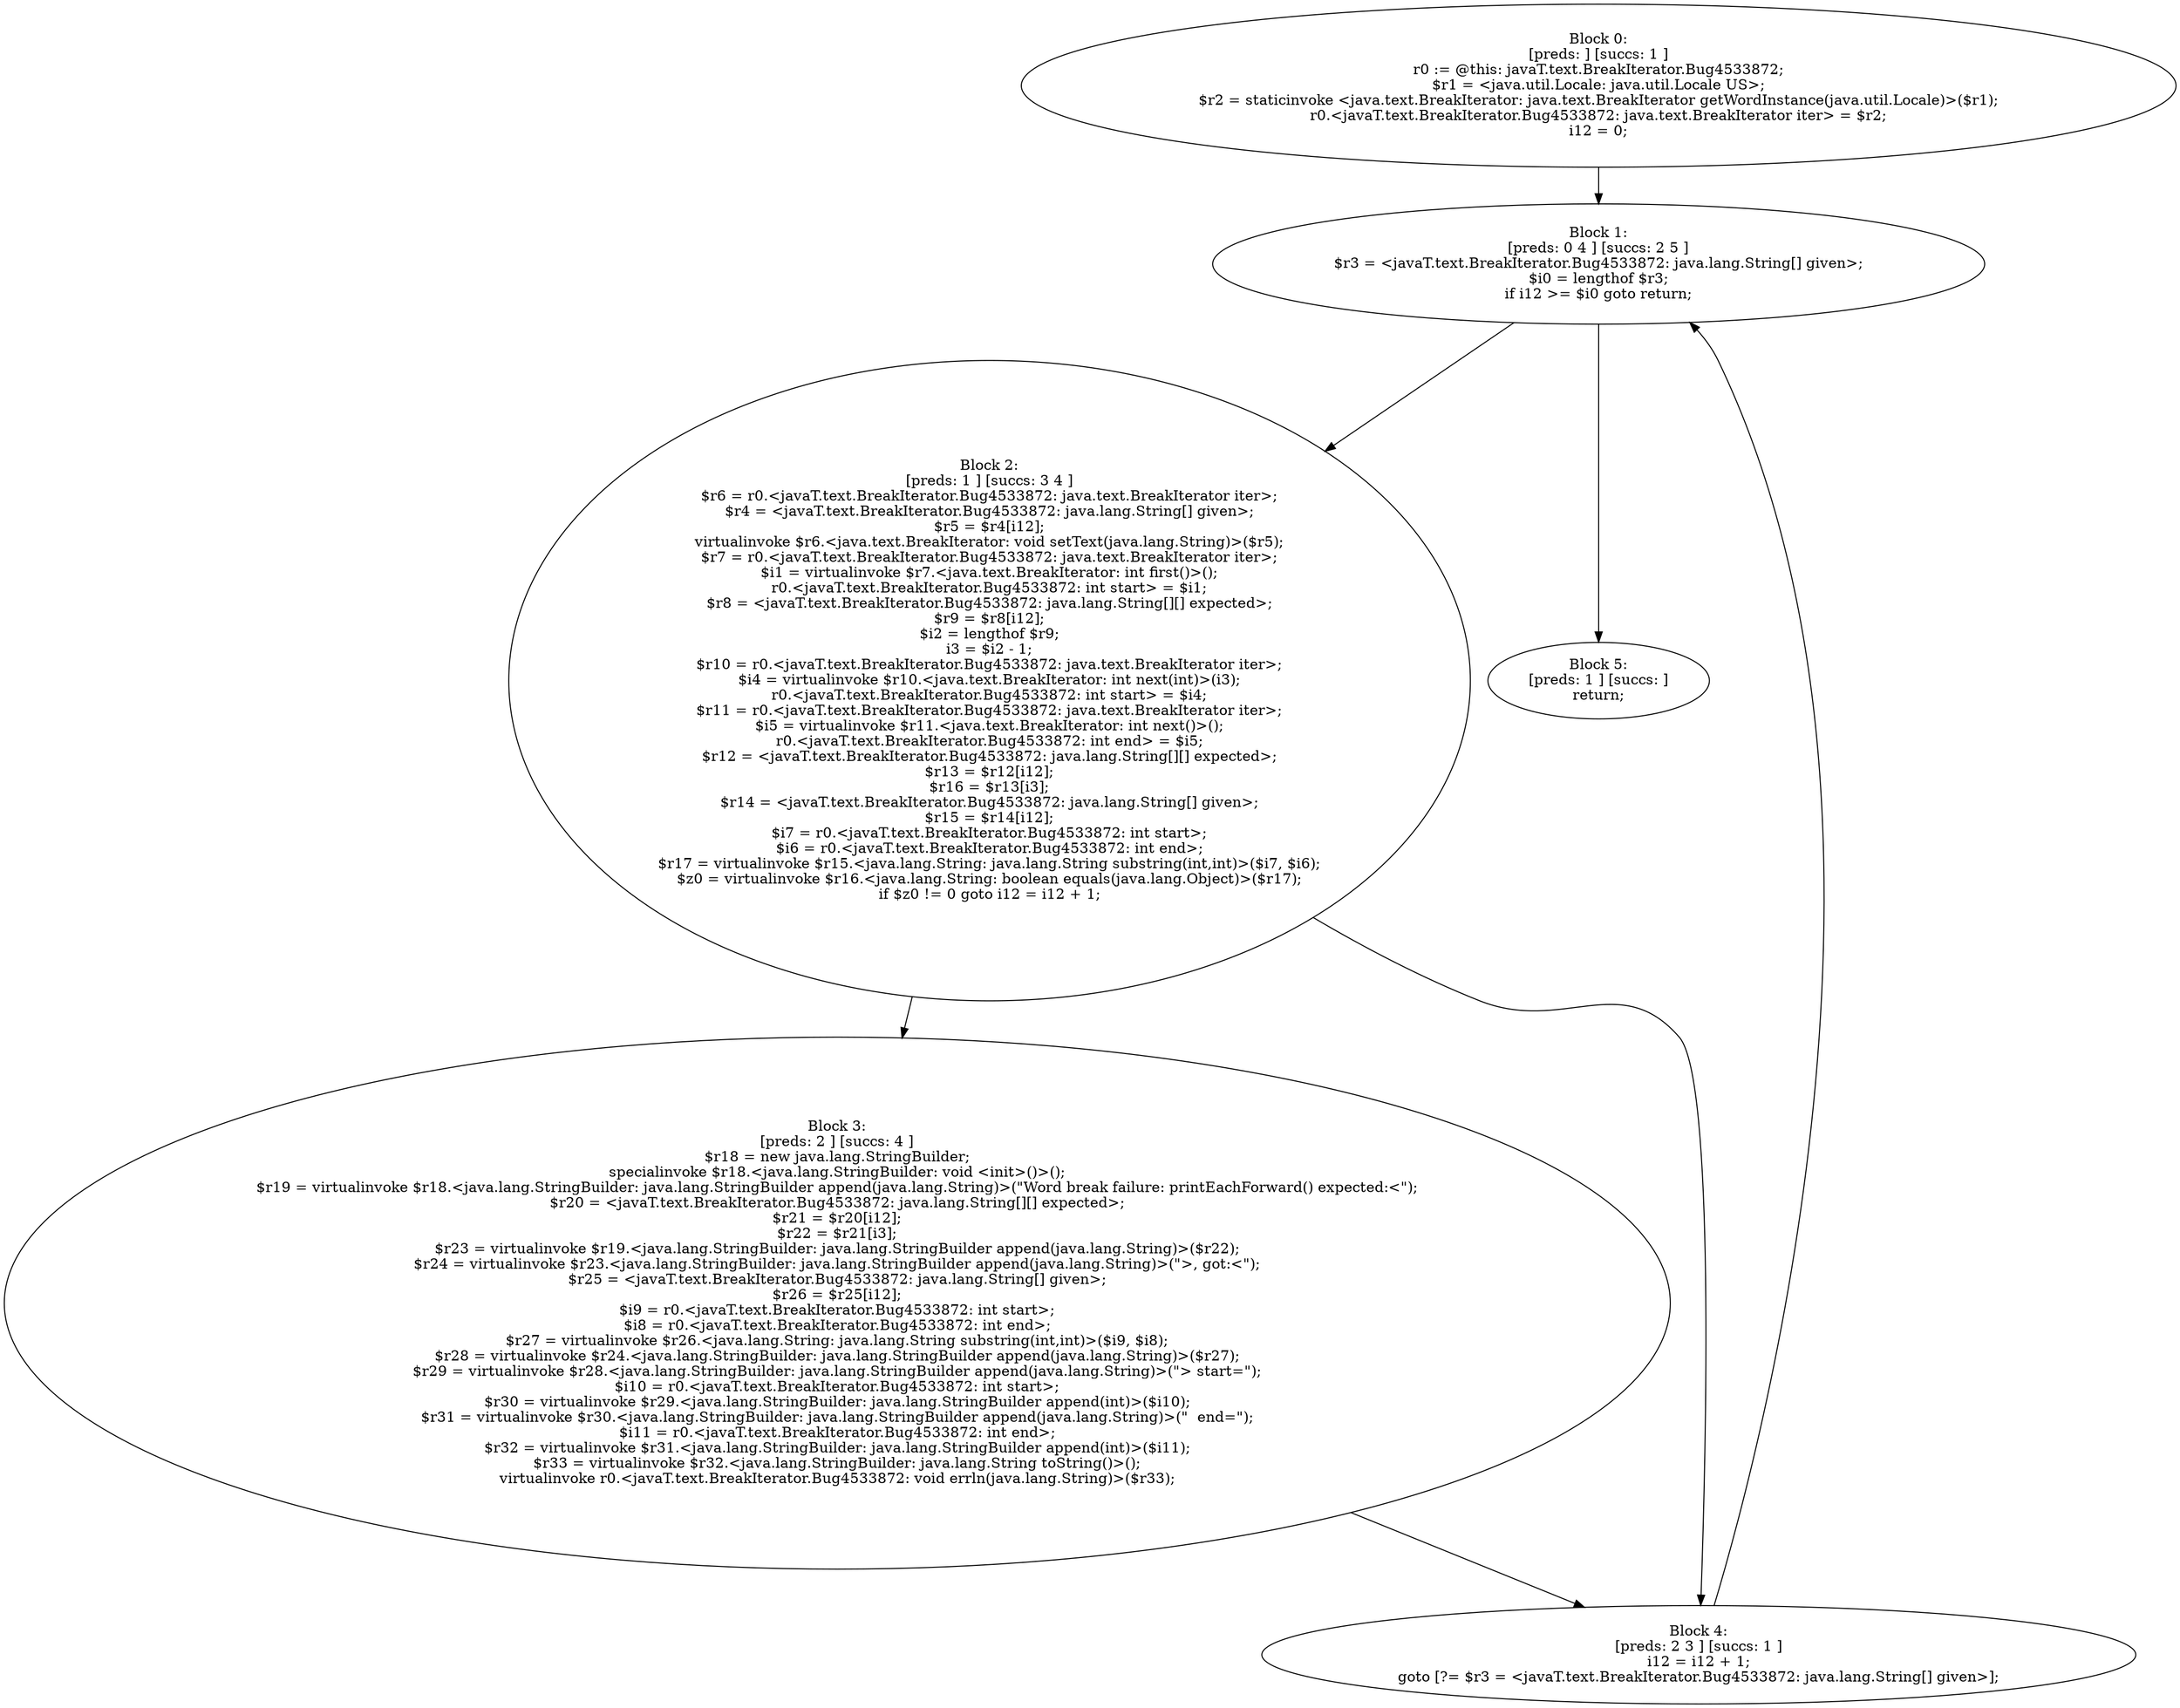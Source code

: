 digraph "unitGraph" {
    "Block 0:
[preds: ] [succs: 1 ]
r0 := @this: javaT.text.BreakIterator.Bug4533872;
$r1 = <java.util.Locale: java.util.Locale US>;
$r2 = staticinvoke <java.text.BreakIterator: java.text.BreakIterator getWordInstance(java.util.Locale)>($r1);
r0.<javaT.text.BreakIterator.Bug4533872: java.text.BreakIterator iter> = $r2;
i12 = 0;
"
    "Block 1:
[preds: 0 4 ] [succs: 2 5 ]
$r3 = <javaT.text.BreakIterator.Bug4533872: java.lang.String[] given>;
$i0 = lengthof $r3;
if i12 >= $i0 goto return;
"
    "Block 2:
[preds: 1 ] [succs: 3 4 ]
$r6 = r0.<javaT.text.BreakIterator.Bug4533872: java.text.BreakIterator iter>;
$r4 = <javaT.text.BreakIterator.Bug4533872: java.lang.String[] given>;
$r5 = $r4[i12];
virtualinvoke $r6.<java.text.BreakIterator: void setText(java.lang.String)>($r5);
$r7 = r0.<javaT.text.BreakIterator.Bug4533872: java.text.BreakIterator iter>;
$i1 = virtualinvoke $r7.<java.text.BreakIterator: int first()>();
r0.<javaT.text.BreakIterator.Bug4533872: int start> = $i1;
$r8 = <javaT.text.BreakIterator.Bug4533872: java.lang.String[][] expected>;
$r9 = $r8[i12];
$i2 = lengthof $r9;
i3 = $i2 - 1;
$r10 = r0.<javaT.text.BreakIterator.Bug4533872: java.text.BreakIterator iter>;
$i4 = virtualinvoke $r10.<java.text.BreakIterator: int next(int)>(i3);
r0.<javaT.text.BreakIterator.Bug4533872: int start> = $i4;
$r11 = r0.<javaT.text.BreakIterator.Bug4533872: java.text.BreakIterator iter>;
$i5 = virtualinvoke $r11.<java.text.BreakIterator: int next()>();
r0.<javaT.text.BreakIterator.Bug4533872: int end> = $i5;
$r12 = <javaT.text.BreakIterator.Bug4533872: java.lang.String[][] expected>;
$r13 = $r12[i12];
$r16 = $r13[i3];
$r14 = <javaT.text.BreakIterator.Bug4533872: java.lang.String[] given>;
$r15 = $r14[i12];
$i7 = r0.<javaT.text.BreakIterator.Bug4533872: int start>;
$i6 = r0.<javaT.text.BreakIterator.Bug4533872: int end>;
$r17 = virtualinvoke $r15.<java.lang.String: java.lang.String substring(int,int)>($i7, $i6);
$z0 = virtualinvoke $r16.<java.lang.String: boolean equals(java.lang.Object)>($r17);
if $z0 != 0 goto i12 = i12 + 1;
"
    "Block 3:
[preds: 2 ] [succs: 4 ]
$r18 = new java.lang.StringBuilder;
specialinvoke $r18.<java.lang.StringBuilder: void <init>()>();
$r19 = virtualinvoke $r18.<java.lang.StringBuilder: java.lang.StringBuilder append(java.lang.String)>(\"Word break failure: printEachForward() expected:<\");
$r20 = <javaT.text.BreakIterator.Bug4533872: java.lang.String[][] expected>;
$r21 = $r20[i12];
$r22 = $r21[i3];
$r23 = virtualinvoke $r19.<java.lang.StringBuilder: java.lang.StringBuilder append(java.lang.String)>($r22);
$r24 = virtualinvoke $r23.<java.lang.StringBuilder: java.lang.StringBuilder append(java.lang.String)>(\">, got:<\");
$r25 = <javaT.text.BreakIterator.Bug4533872: java.lang.String[] given>;
$r26 = $r25[i12];
$i9 = r0.<javaT.text.BreakIterator.Bug4533872: int start>;
$i8 = r0.<javaT.text.BreakIterator.Bug4533872: int end>;
$r27 = virtualinvoke $r26.<java.lang.String: java.lang.String substring(int,int)>($i9, $i8);
$r28 = virtualinvoke $r24.<java.lang.StringBuilder: java.lang.StringBuilder append(java.lang.String)>($r27);
$r29 = virtualinvoke $r28.<java.lang.StringBuilder: java.lang.StringBuilder append(java.lang.String)>(\"> start=\");
$i10 = r0.<javaT.text.BreakIterator.Bug4533872: int start>;
$r30 = virtualinvoke $r29.<java.lang.StringBuilder: java.lang.StringBuilder append(int)>($i10);
$r31 = virtualinvoke $r30.<java.lang.StringBuilder: java.lang.StringBuilder append(java.lang.String)>(\"  end=\");
$i11 = r0.<javaT.text.BreakIterator.Bug4533872: int end>;
$r32 = virtualinvoke $r31.<java.lang.StringBuilder: java.lang.StringBuilder append(int)>($i11);
$r33 = virtualinvoke $r32.<java.lang.StringBuilder: java.lang.String toString()>();
virtualinvoke r0.<javaT.text.BreakIterator.Bug4533872: void errln(java.lang.String)>($r33);
"
    "Block 4:
[preds: 2 3 ] [succs: 1 ]
i12 = i12 + 1;
goto [?= $r3 = <javaT.text.BreakIterator.Bug4533872: java.lang.String[] given>];
"
    "Block 5:
[preds: 1 ] [succs: ]
return;
"
    "Block 0:
[preds: ] [succs: 1 ]
r0 := @this: javaT.text.BreakIterator.Bug4533872;
$r1 = <java.util.Locale: java.util.Locale US>;
$r2 = staticinvoke <java.text.BreakIterator: java.text.BreakIterator getWordInstance(java.util.Locale)>($r1);
r0.<javaT.text.BreakIterator.Bug4533872: java.text.BreakIterator iter> = $r2;
i12 = 0;
"->"Block 1:
[preds: 0 4 ] [succs: 2 5 ]
$r3 = <javaT.text.BreakIterator.Bug4533872: java.lang.String[] given>;
$i0 = lengthof $r3;
if i12 >= $i0 goto return;
";
    "Block 1:
[preds: 0 4 ] [succs: 2 5 ]
$r3 = <javaT.text.BreakIterator.Bug4533872: java.lang.String[] given>;
$i0 = lengthof $r3;
if i12 >= $i0 goto return;
"->"Block 2:
[preds: 1 ] [succs: 3 4 ]
$r6 = r0.<javaT.text.BreakIterator.Bug4533872: java.text.BreakIterator iter>;
$r4 = <javaT.text.BreakIterator.Bug4533872: java.lang.String[] given>;
$r5 = $r4[i12];
virtualinvoke $r6.<java.text.BreakIterator: void setText(java.lang.String)>($r5);
$r7 = r0.<javaT.text.BreakIterator.Bug4533872: java.text.BreakIterator iter>;
$i1 = virtualinvoke $r7.<java.text.BreakIterator: int first()>();
r0.<javaT.text.BreakIterator.Bug4533872: int start> = $i1;
$r8 = <javaT.text.BreakIterator.Bug4533872: java.lang.String[][] expected>;
$r9 = $r8[i12];
$i2 = lengthof $r9;
i3 = $i2 - 1;
$r10 = r0.<javaT.text.BreakIterator.Bug4533872: java.text.BreakIterator iter>;
$i4 = virtualinvoke $r10.<java.text.BreakIterator: int next(int)>(i3);
r0.<javaT.text.BreakIterator.Bug4533872: int start> = $i4;
$r11 = r0.<javaT.text.BreakIterator.Bug4533872: java.text.BreakIterator iter>;
$i5 = virtualinvoke $r11.<java.text.BreakIterator: int next()>();
r0.<javaT.text.BreakIterator.Bug4533872: int end> = $i5;
$r12 = <javaT.text.BreakIterator.Bug4533872: java.lang.String[][] expected>;
$r13 = $r12[i12];
$r16 = $r13[i3];
$r14 = <javaT.text.BreakIterator.Bug4533872: java.lang.String[] given>;
$r15 = $r14[i12];
$i7 = r0.<javaT.text.BreakIterator.Bug4533872: int start>;
$i6 = r0.<javaT.text.BreakIterator.Bug4533872: int end>;
$r17 = virtualinvoke $r15.<java.lang.String: java.lang.String substring(int,int)>($i7, $i6);
$z0 = virtualinvoke $r16.<java.lang.String: boolean equals(java.lang.Object)>($r17);
if $z0 != 0 goto i12 = i12 + 1;
";
    "Block 1:
[preds: 0 4 ] [succs: 2 5 ]
$r3 = <javaT.text.BreakIterator.Bug4533872: java.lang.String[] given>;
$i0 = lengthof $r3;
if i12 >= $i0 goto return;
"->"Block 5:
[preds: 1 ] [succs: ]
return;
";
    "Block 2:
[preds: 1 ] [succs: 3 4 ]
$r6 = r0.<javaT.text.BreakIterator.Bug4533872: java.text.BreakIterator iter>;
$r4 = <javaT.text.BreakIterator.Bug4533872: java.lang.String[] given>;
$r5 = $r4[i12];
virtualinvoke $r6.<java.text.BreakIterator: void setText(java.lang.String)>($r5);
$r7 = r0.<javaT.text.BreakIterator.Bug4533872: java.text.BreakIterator iter>;
$i1 = virtualinvoke $r7.<java.text.BreakIterator: int first()>();
r0.<javaT.text.BreakIterator.Bug4533872: int start> = $i1;
$r8 = <javaT.text.BreakIterator.Bug4533872: java.lang.String[][] expected>;
$r9 = $r8[i12];
$i2 = lengthof $r9;
i3 = $i2 - 1;
$r10 = r0.<javaT.text.BreakIterator.Bug4533872: java.text.BreakIterator iter>;
$i4 = virtualinvoke $r10.<java.text.BreakIterator: int next(int)>(i3);
r0.<javaT.text.BreakIterator.Bug4533872: int start> = $i4;
$r11 = r0.<javaT.text.BreakIterator.Bug4533872: java.text.BreakIterator iter>;
$i5 = virtualinvoke $r11.<java.text.BreakIterator: int next()>();
r0.<javaT.text.BreakIterator.Bug4533872: int end> = $i5;
$r12 = <javaT.text.BreakIterator.Bug4533872: java.lang.String[][] expected>;
$r13 = $r12[i12];
$r16 = $r13[i3];
$r14 = <javaT.text.BreakIterator.Bug4533872: java.lang.String[] given>;
$r15 = $r14[i12];
$i7 = r0.<javaT.text.BreakIterator.Bug4533872: int start>;
$i6 = r0.<javaT.text.BreakIterator.Bug4533872: int end>;
$r17 = virtualinvoke $r15.<java.lang.String: java.lang.String substring(int,int)>($i7, $i6);
$z0 = virtualinvoke $r16.<java.lang.String: boolean equals(java.lang.Object)>($r17);
if $z0 != 0 goto i12 = i12 + 1;
"->"Block 3:
[preds: 2 ] [succs: 4 ]
$r18 = new java.lang.StringBuilder;
specialinvoke $r18.<java.lang.StringBuilder: void <init>()>();
$r19 = virtualinvoke $r18.<java.lang.StringBuilder: java.lang.StringBuilder append(java.lang.String)>(\"Word break failure: printEachForward() expected:<\");
$r20 = <javaT.text.BreakIterator.Bug4533872: java.lang.String[][] expected>;
$r21 = $r20[i12];
$r22 = $r21[i3];
$r23 = virtualinvoke $r19.<java.lang.StringBuilder: java.lang.StringBuilder append(java.lang.String)>($r22);
$r24 = virtualinvoke $r23.<java.lang.StringBuilder: java.lang.StringBuilder append(java.lang.String)>(\">, got:<\");
$r25 = <javaT.text.BreakIterator.Bug4533872: java.lang.String[] given>;
$r26 = $r25[i12];
$i9 = r0.<javaT.text.BreakIterator.Bug4533872: int start>;
$i8 = r0.<javaT.text.BreakIterator.Bug4533872: int end>;
$r27 = virtualinvoke $r26.<java.lang.String: java.lang.String substring(int,int)>($i9, $i8);
$r28 = virtualinvoke $r24.<java.lang.StringBuilder: java.lang.StringBuilder append(java.lang.String)>($r27);
$r29 = virtualinvoke $r28.<java.lang.StringBuilder: java.lang.StringBuilder append(java.lang.String)>(\"> start=\");
$i10 = r0.<javaT.text.BreakIterator.Bug4533872: int start>;
$r30 = virtualinvoke $r29.<java.lang.StringBuilder: java.lang.StringBuilder append(int)>($i10);
$r31 = virtualinvoke $r30.<java.lang.StringBuilder: java.lang.StringBuilder append(java.lang.String)>(\"  end=\");
$i11 = r0.<javaT.text.BreakIterator.Bug4533872: int end>;
$r32 = virtualinvoke $r31.<java.lang.StringBuilder: java.lang.StringBuilder append(int)>($i11);
$r33 = virtualinvoke $r32.<java.lang.StringBuilder: java.lang.String toString()>();
virtualinvoke r0.<javaT.text.BreakIterator.Bug4533872: void errln(java.lang.String)>($r33);
";
    "Block 2:
[preds: 1 ] [succs: 3 4 ]
$r6 = r0.<javaT.text.BreakIterator.Bug4533872: java.text.BreakIterator iter>;
$r4 = <javaT.text.BreakIterator.Bug4533872: java.lang.String[] given>;
$r5 = $r4[i12];
virtualinvoke $r6.<java.text.BreakIterator: void setText(java.lang.String)>($r5);
$r7 = r0.<javaT.text.BreakIterator.Bug4533872: java.text.BreakIterator iter>;
$i1 = virtualinvoke $r7.<java.text.BreakIterator: int first()>();
r0.<javaT.text.BreakIterator.Bug4533872: int start> = $i1;
$r8 = <javaT.text.BreakIterator.Bug4533872: java.lang.String[][] expected>;
$r9 = $r8[i12];
$i2 = lengthof $r9;
i3 = $i2 - 1;
$r10 = r0.<javaT.text.BreakIterator.Bug4533872: java.text.BreakIterator iter>;
$i4 = virtualinvoke $r10.<java.text.BreakIterator: int next(int)>(i3);
r0.<javaT.text.BreakIterator.Bug4533872: int start> = $i4;
$r11 = r0.<javaT.text.BreakIterator.Bug4533872: java.text.BreakIterator iter>;
$i5 = virtualinvoke $r11.<java.text.BreakIterator: int next()>();
r0.<javaT.text.BreakIterator.Bug4533872: int end> = $i5;
$r12 = <javaT.text.BreakIterator.Bug4533872: java.lang.String[][] expected>;
$r13 = $r12[i12];
$r16 = $r13[i3];
$r14 = <javaT.text.BreakIterator.Bug4533872: java.lang.String[] given>;
$r15 = $r14[i12];
$i7 = r0.<javaT.text.BreakIterator.Bug4533872: int start>;
$i6 = r0.<javaT.text.BreakIterator.Bug4533872: int end>;
$r17 = virtualinvoke $r15.<java.lang.String: java.lang.String substring(int,int)>($i7, $i6);
$z0 = virtualinvoke $r16.<java.lang.String: boolean equals(java.lang.Object)>($r17);
if $z0 != 0 goto i12 = i12 + 1;
"->"Block 4:
[preds: 2 3 ] [succs: 1 ]
i12 = i12 + 1;
goto [?= $r3 = <javaT.text.BreakIterator.Bug4533872: java.lang.String[] given>];
";
    "Block 3:
[preds: 2 ] [succs: 4 ]
$r18 = new java.lang.StringBuilder;
specialinvoke $r18.<java.lang.StringBuilder: void <init>()>();
$r19 = virtualinvoke $r18.<java.lang.StringBuilder: java.lang.StringBuilder append(java.lang.String)>(\"Word break failure: printEachForward() expected:<\");
$r20 = <javaT.text.BreakIterator.Bug4533872: java.lang.String[][] expected>;
$r21 = $r20[i12];
$r22 = $r21[i3];
$r23 = virtualinvoke $r19.<java.lang.StringBuilder: java.lang.StringBuilder append(java.lang.String)>($r22);
$r24 = virtualinvoke $r23.<java.lang.StringBuilder: java.lang.StringBuilder append(java.lang.String)>(\">, got:<\");
$r25 = <javaT.text.BreakIterator.Bug4533872: java.lang.String[] given>;
$r26 = $r25[i12];
$i9 = r0.<javaT.text.BreakIterator.Bug4533872: int start>;
$i8 = r0.<javaT.text.BreakIterator.Bug4533872: int end>;
$r27 = virtualinvoke $r26.<java.lang.String: java.lang.String substring(int,int)>($i9, $i8);
$r28 = virtualinvoke $r24.<java.lang.StringBuilder: java.lang.StringBuilder append(java.lang.String)>($r27);
$r29 = virtualinvoke $r28.<java.lang.StringBuilder: java.lang.StringBuilder append(java.lang.String)>(\"> start=\");
$i10 = r0.<javaT.text.BreakIterator.Bug4533872: int start>;
$r30 = virtualinvoke $r29.<java.lang.StringBuilder: java.lang.StringBuilder append(int)>($i10);
$r31 = virtualinvoke $r30.<java.lang.StringBuilder: java.lang.StringBuilder append(java.lang.String)>(\"  end=\");
$i11 = r0.<javaT.text.BreakIterator.Bug4533872: int end>;
$r32 = virtualinvoke $r31.<java.lang.StringBuilder: java.lang.StringBuilder append(int)>($i11);
$r33 = virtualinvoke $r32.<java.lang.StringBuilder: java.lang.String toString()>();
virtualinvoke r0.<javaT.text.BreakIterator.Bug4533872: void errln(java.lang.String)>($r33);
"->"Block 4:
[preds: 2 3 ] [succs: 1 ]
i12 = i12 + 1;
goto [?= $r3 = <javaT.text.BreakIterator.Bug4533872: java.lang.String[] given>];
";
    "Block 4:
[preds: 2 3 ] [succs: 1 ]
i12 = i12 + 1;
goto [?= $r3 = <javaT.text.BreakIterator.Bug4533872: java.lang.String[] given>];
"->"Block 1:
[preds: 0 4 ] [succs: 2 5 ]
$r3 = <javaT.text.BreakIterator.Bug4533872: java.lang.String[] given>;
$i0 = lengthof $r3;
if i12 >= $i0 goto return;
";
}
